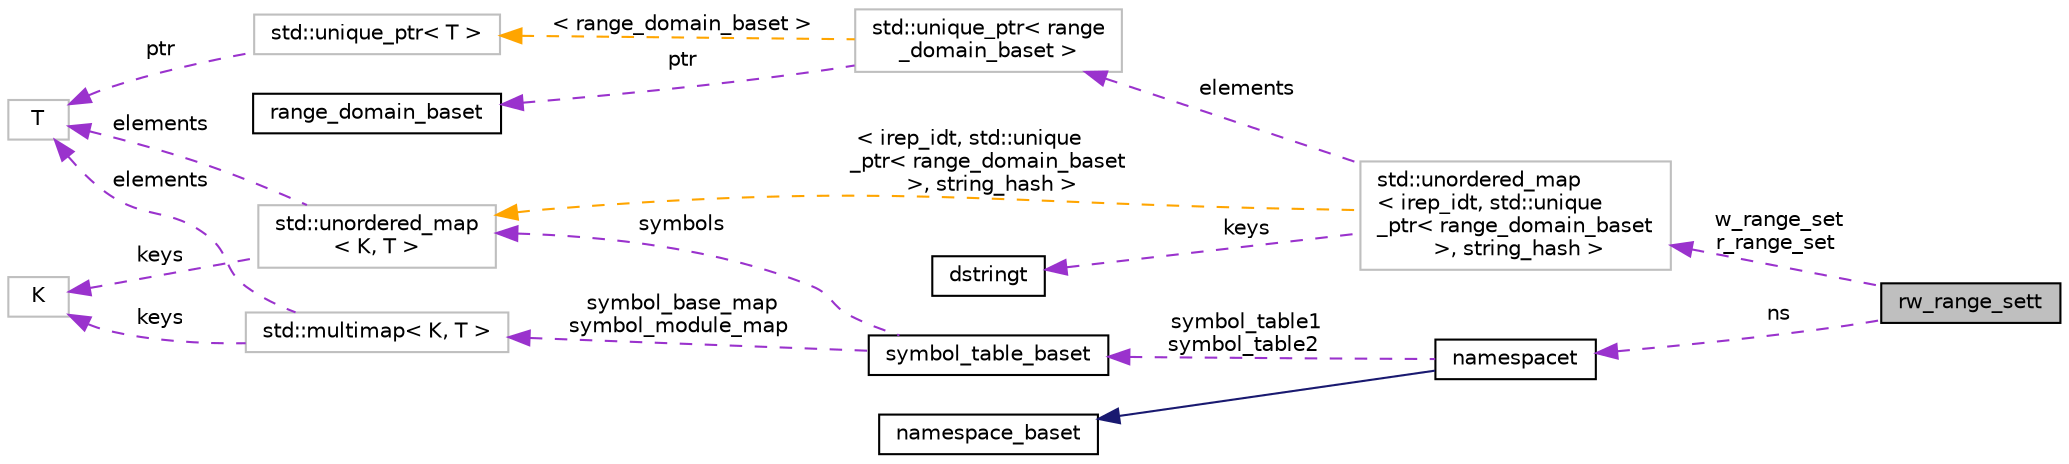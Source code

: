 digraph "rw_range_sett"
{
 // LATEX_PDF_SIZE
  bgcolor="transparent";
  edge [fontname="Helvetica",fontsize="10",labelfontname="Helvetica",labelfontsize="10"];
  node [fontname="Helvetica",fontsize="10",shape=record];
  rankdir="LR";
  Node1 [label="rw_range_sett",height=0.2,width=0.4,color="black", fillcolor="grey75", style="filled", fontcolor="black",tooltip=" "];
  Node2 -> Node1 [dir="back",color="darkorchid3",fontsize="10",style="dashed",label=" w_range_set\nr_range_set" ,fontname="Helvetica"];
  Node2 [label="std::unordered_map\l\< irep_idt, std::unique\l_ptr\< range_domain_baset\l \>, string_hash \>",height=0.2,width=0.4,color="grey75",tooltip=" "];
  Node3 -> Node2 [dir="back",color="darkorchid3",fontsize="10",style="dashed",label=" keys" ,fontname="Helvetica"];
  Node3 [label="dstringt",height=0.2,width=0.4,color="black",URL="$classdstringt.html",tooltip="dstringt has one field, an unsigned integer no which is an index into a static table of strings."];
  Node4 -> Node2 [dir="back",color="darkorchid3",fontsize="10",style="dashed",label=" elements" ,fontname="Helvetica"];
  Node4 [label="std::unique_ptr\< range\l_domain_baset \>",height=0.2,width=0.4,color="grey75",tooltip=" "];
  Node5 -> Node4 [dir="back",color="darkorchid3",fontsize="10",style="dashed",label=" ptr" ,fontname="Helvetica"];
  Node5 [label="range_domain_baset",height=0.2,width=0.4,color="black",URL="$classrange__domain__baset.html",tooltip=" "];
  Node6 -> Node4 [dir="back",color="orange",fontsize="10",style="dashed",label=" \< range_domain_baset \>" ,fontname="Helvetica"];
  Node6 [label="std::unique_ptr\< T \>",height=0.2,width=0.4,color="grey75",tooltip="STL class."];
  Node7 -> Node6 [dir="back",color="darkorchid3",fontsize="10",style="dashed",label=" ptr" ,fontname="Helvetica"];
  Node7 [label="T",height=0.2,width=0.4,color="grey75",tooltip=" "];
  Node8 -> Node2 [dir="back",color="orange",fontsize="10",style="dashed",label=" \< irep_idt, std::unique\l_ptr\< range_domain_baset\l \>, string_hash \>" ,fontname="Helvetica"];
  Node8 [label="std::unordered_map\l\< K, T \>",height=0.2,width=0.4,color="grey75",tooltip="STL class."];
  Node9 -> Node8 [dir="back",color="darkorchid3",fontsize="10",style="dashed",label=" keys" ,fontname="Helvetica"];
  Node9 [label="K",height=0.2,width=0.4,color="grey75",tooltip=" "];
  Node7 -> Node8 [dir="back",color="darkorchid3",fontsize="10",style="dashed",label=" elements" ,fontname="Helvetica"];
  Node10 -> Node1 [dir="back",color="darkorchid3",fontsize="10",style="dashed",label=" ns" ,fontname="Helvetica"];
  Node10 [label="namespacet",height=0.2,width=0.4,color="black",URL="$classnamespacet.html",tooltip="A namespacet is essentially one or two symbol tables bound together, to allow for symbol lookups in t..."];
  Node11 -> Node10 [dir="back",color="midnightblue",fontsize="10",style="solid",fontname="Helvetica"];
  Node11 [label="namespace_baset",height=0.2,width=0.4,color="black",URL="$classnamespace__baset.html",tooltip="Basic interface for a namespace."];
  Node12 -> Node10 [dir="back",color="darkorchid3",fontsize="10",style="dashed",label=" symbol_table1\nsymbol_table2" ,fontname="Helvetica"];
  Node12 [label="symbol_table_baset",height=0.2,width=0.4,color="black",URL="$classsymbol__table__baset.html",tooltip="The symbol table base class interface."];
  Node13 -> Node12 [dir="back",color="darkorchid3",fontsize="10",style="dashed",label=" symbol_base_map\nsymbol_module_map" ,fontname="Helvetica"];
  Node13 [label="std::multimap\< K, T \>",height=0.2,width=0.4,color="grey75",tooltip="STL class."];
  Node9 -> Node13 [dir="back",color="darkorchid3",fontsize="10",style="dashed",label=" keys" ,fontname="Helvetica"];
  Node7 -> Node13 [dir="back",color="darkorchid3",fontsize="10",style="dashed",label=" elements" ,fontname="Helvetica"];
  Node8 -> Node12 [dir="back",color="darkorchid3",fontsize="10",style="dashed",label=" symbols" ,fontname="Helvetica"];
}
